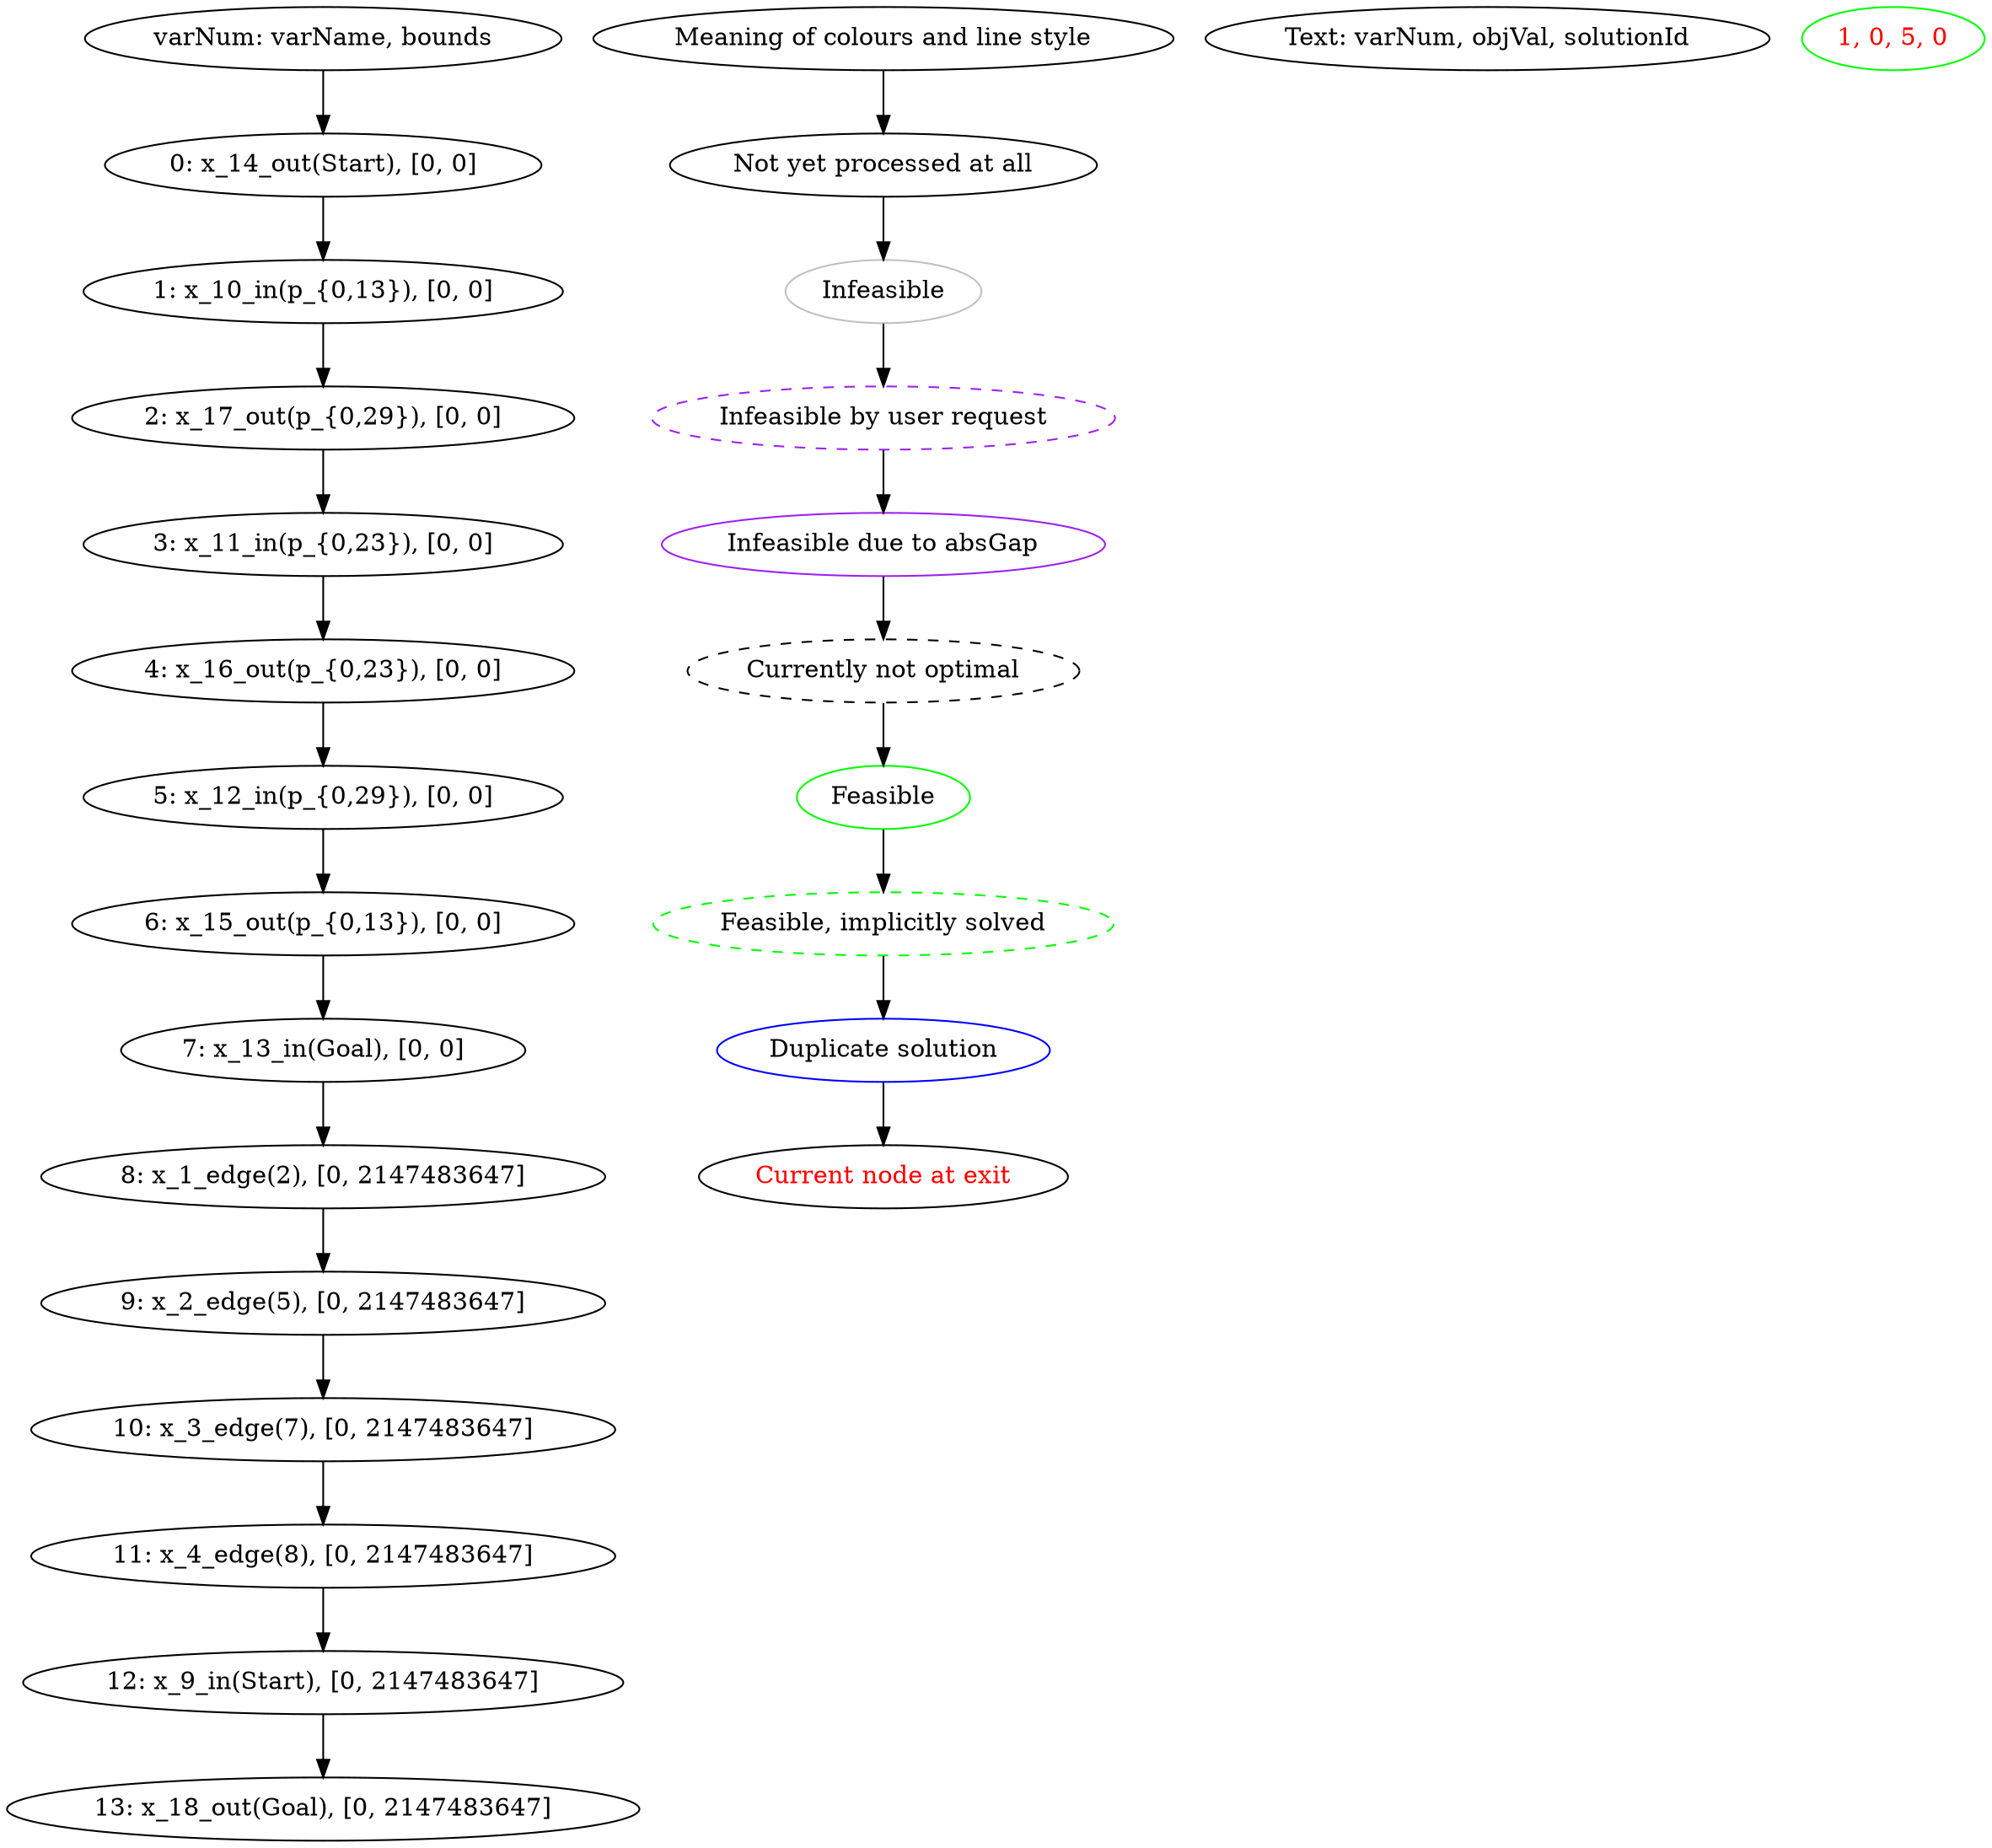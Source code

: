 digraph g {
legend_varNames [ label="varNum: varName, bounds" ]
legend_varNames_0 [ label="0: x_14_out(Start), [0, 0]" ]
legend_varNames_1 [ label="1: x_10_in(p_{0,13}), [0, 0]" ]
legend_varNames_2 [ label="2: x_17_out(p_{0,29}), [0, 0]" ]
legend_varNames_3 [ label="3: x_11_in(p_{0,23}), [0, 0]" ]
legend_varNames_4 [ label="4: x_16_out(p_{0,23}), [0, 0]" ]
legend_varNames_5 [ label="5: x_12_in(p_{0,29}), [0, 0]" ]
legend_varNames_6 [ label="6: x_15_out(p_{0,13}), [0, 0]" ]
legend_varNames_7 [ label="7: x_13_in(Goal), [0, 0]" ]
legend_varNames_8 [ label="8: x_1_edge(2), [0, 2147483647]" ]
legend_varNames_9 [ label="9: x_2_edge(5), [0, 2147483647]" ]
legend_varNames_10 [ label="10: x_3_edge(7), [0, 2147483647]" ]
legend_varNames_11 [ label="11: x_4_edge(8), [0, 2147483647]" ]
legend_varNames_12 [ label="12: x_9_in(Start), [0, 2147483647]" ]
legend_varNames_13 [ label="13: x_18_out(Goal), [0, 2147483647]" ]
legend_varNames -> legend_varNames_0
legend_varNames_0 -> legend_varNames_1
legend_varNames_1 -> legend_varNames_2
legend_varNames_2 -> legend_varNames_3
legend_varNames_3 -> legend_varNames_4
legend_varNames_4 -> legend_varNames_5
legend_varNames_5 -> legend_varNames_6
legend_varNames_6 -> legend_varNames_7
legend_varNames_7 -> legend_varNames_8
legend_varNames_8 -> legend_varNames_9
legend_varNames_9 -> legend_varNames_10
legend_varNames_10 -> legend_varNames_11
legend_varNames_11 -> legend_varNames_12
legend_varNames_12 -> legend_varNames_13
legend_colours_0 [ label="Meaning of colours and line style" ]
legend_colours_1 [ label="Not yet processed at all"  ]
legend_colours_0 -> legend_colours_1
legend_colours_2 [ label="Infeasible" color=gray ]
legend_colours_1 -> legend_colours_2
legend_colours_3 [ label="Infeasible by user request" color=purple style=dashed ]
legend_colours_2 -> legend_colours_3
legend_colours_4 [ label="Infeasible due to absGap" color=purple ]
legend_colours_3 -> legend_colours_4
legend_colours_5 [ label="Currently not optimal" style=dashed ]
legend_colours_4 -> legend_colours_5
legend_colours_6 [ label="Feasible" color=green ]
legend_colours_5 -> legend_colours_6
legend_colours_7 [ label="Feasible, implicitly solved" color=green style=dashed ]
legend_colours_6 -> legend_colours_7
legend_colours_8 [ label="Duplicate solution" color=blue ]
legend_colours_7 -> legend_colours_8
legend_colours_9 [ label="Current node at exit" fontcolor=red ]
legend_colours_8 -> legend_colours_9
legend_text [ label="Text: varNum, objVal, solutionId" ]
1 [ label="1, 0, 5, 0" color=green fontcolor=red ] 
}
